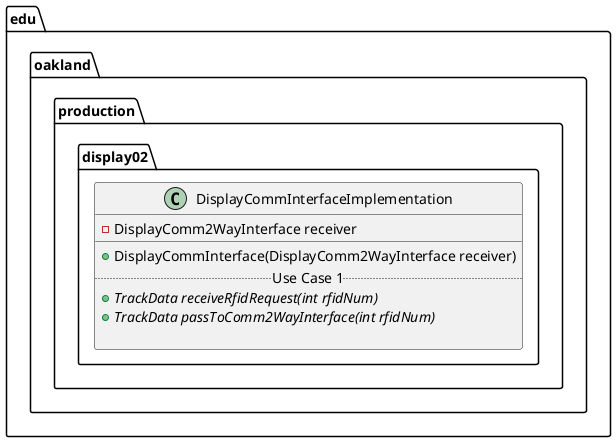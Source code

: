 @startuml DisplayCommInterfaceImplementation

package edu.oakland.production.display02 {
    class DisplayCommInterfaceImplementation {
        - DisplayComm2WayInterface receiver
        __
        + DisplayCommInterface(DisplayComm2WayInterface receiver)
        .. Use Case 1 ..
        {abstract} + TrackData receiveRfidRequest(int rfidNum)
        {abstract} + TrackData passToComm2WayInterface(int rfidNum)

    }
}

@enduml
